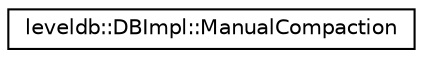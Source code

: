 digraph "Graphical Class Hierarchy"
{
  edge [fontname="Helvetica",fontsize="10",labelfontname="Helvetica",labelfontsize="10"];
  node [fontname="Helvetica",fontsize="10",shape=record];
  rankdir="LR";
  Node1 [label="leveldb::DBImpl::ManualCompaction",height=0.2,width=0.4,color="black", fillcolor="white", style="filled",URL="$structleveldb_1_1_d_b_impl_1_1_manual_compaction.html"];
}

